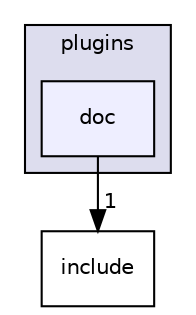 digraph "doc" {
  compound=true
  node [ fontsize="10", fontname="Helvetica"];
  edge [ labelfontsize="10", labelfontname="Helvetica"];
  subgraph clusterdir_7020b8b7abcceffa3f9f7a2d24718f16 {
    graph [ bgcolor="#ddddee", pencolor="black", label="plugins" fontname="Helvetica", fontsize="10", URL="dir_7020b8b7abcceffa3f9f7a2d24718f16.html"]
  dir_a148703ae8c9eba3c23292523a71f768 [shape=box, label="doc", style="filled", fillcolor="#eeeeff", pencolor="black", URL="dir_a148703ae8c9eba3c23292523a71f768.html"];
  }
  dir_b0856f6b0d80ccb263b2f415c91f9e17 [shape=box label="include" URL="dir_b0856f6b0d80ccb263b2f415c91f9e17.html"];
  dir_a148703ae8c9eba3c23292523a71f768->dir_b0856f6b0d80ccb263b2f415c91f9e17 [headlabel="1", labeldistance=1.5 headhref="dir_000019_000025.html"];
}
